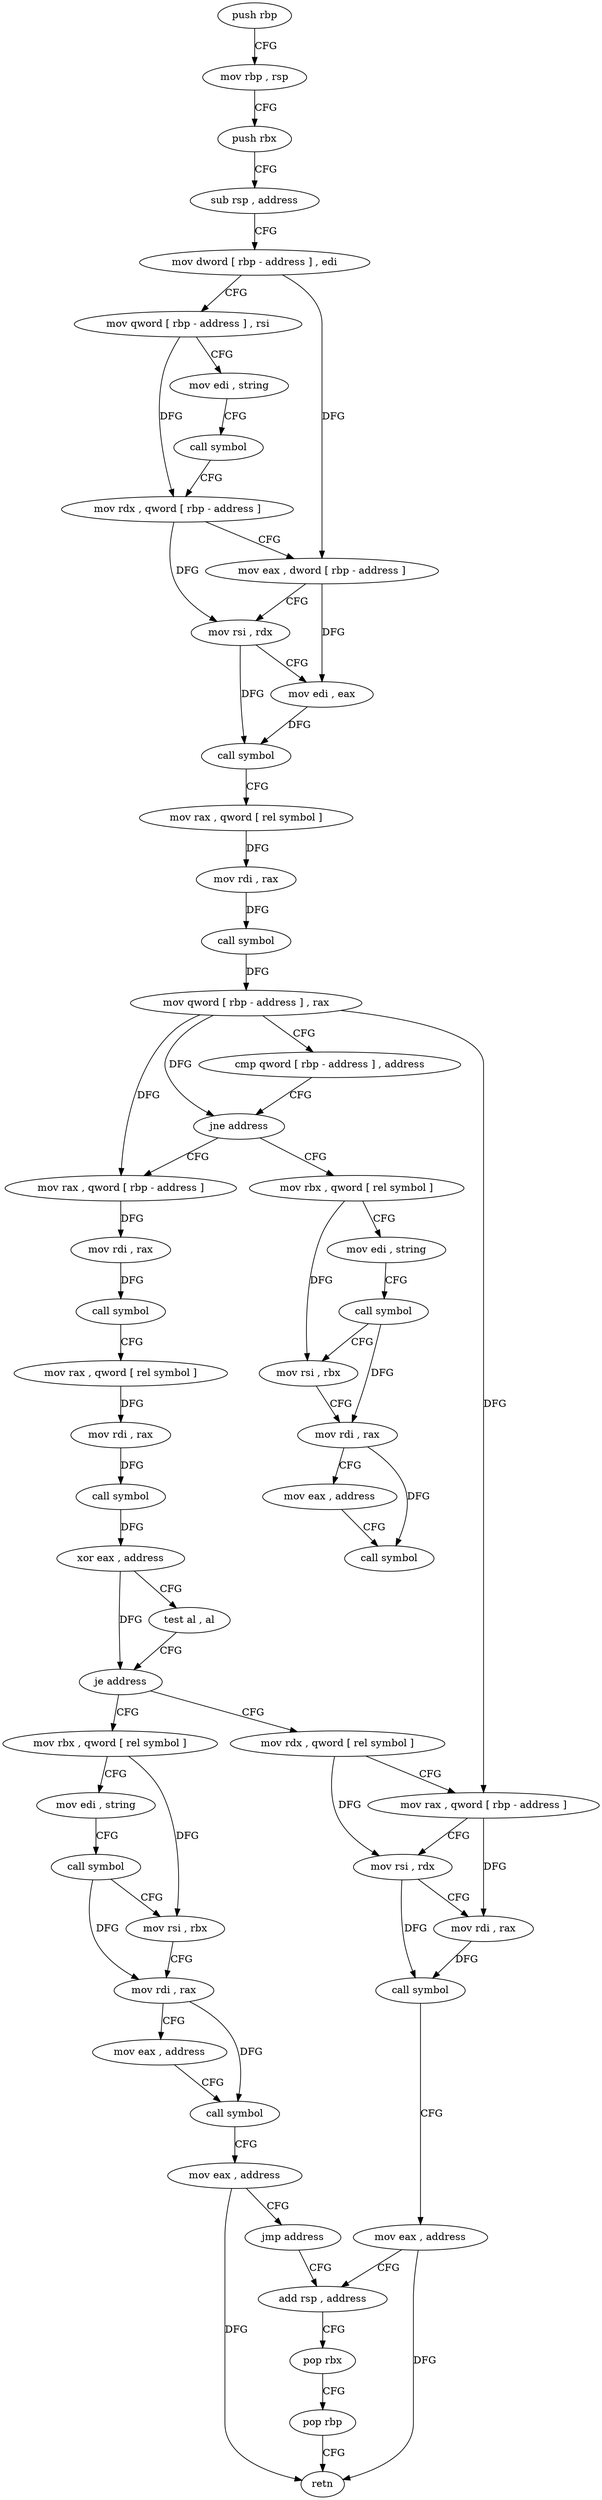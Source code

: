 digraph "func" {
"4221017" [label = "push rbp" ]
"4221018" [label = "mov rbp , rsp" ]
"4221021" [label = "push rbx" ]
"4221022" [label = "sub rsp , address" ]
"4221026" [label = "mov dword [ rbp - address ] , edi" ]
"4221029" [label = "mov qword [ rbp - address ] , rsi" ]
"4221033" [label = "mov edi , string" ]
"4221038" [label = "call symbol" ]
"4221043" [label = "mov rdx , qword [ rbp - address ]" ]
"4221047" [label = "mov eax , dword [ rbp - address ]" ]
"4221050" [label = "mov rsi , rdx" ]
"4221053" [label = "mov edi , eax" ]
"4221055" [label = "call symbol" ]
"4221060" [label = "mov rax , qword [ rel symbol ]" ]
"4221067" [label = "mov rdi , rax" ]
"4221070" [label = "call symbol" ]
"4221075" [label = "mov qword [ rbp - address ] , rax" ]
"4221079" [label = "cmp qword [ rbp - address ] , address" ]
"4221084" [label = "jne address" ]
"4221119" [label = "mov rax , qword [ rbp - address ]" ]
"4221086" [label = "mov rbx , qword [ rel symbol ]" ]
"4221123" [label = "mov rdi , rax" ]
"4221126" [label = "call symbol" ]
"4221131" [label = "mov rax , qword [ rel symbol ]" ]
"4221138" [label = "mov rdi , rax" ]
"4221141" [label = "call symbol" ]
"4221146" [label = "xor eax , address" ]
"4221149" [label = "test al , al" ]
"4221151" [label = "je address" ]
"4221193" [label = "mov rdx , qword [ rel symbol ]" ]
"4221153" [label = "mov rbx , qword [ rel symbol ]" ]
"4221093" [label = "mov edi , string" ]
"4221098" [label = "call symbol" ]
"4221103" [label = "mov rsi , rbx" ]
"4221106" [label = "mov rdi , rax" ]
"4221109" [label = "mov eax , address" ]
"4221114" [label = "call symbol" ]
"4221200" [label = "mov rax , qword [ rbp - address ]" ]
"4221204" [label = "mov rsi , rdx" ]
"4221207" [label = "mov rdi , rax" ]
"4221210" [label = "call symbol" ]
"4221215" [label = "mov eax , address" ]
"4221220" [label = "add rsp , address" ]
"4221160" [label = "mov edi , string" ]
"4221165" [label = "call symbol" ]
"4221170" [label = "mov rsi , rbx" ]
"4221173" [label = "mov rdi , rax" ]
"4221176" [label = "mov eax , address" ]
"4221181" [label = "call symbol" ]
"4221186" [label = "mov eax , address" ]
"4221191" [label = "jmp address" ]
"4221224" [label = "pop rbx" ]
"4221225" [label = "pop rbp" ]
"4221226" [label = "retn" ]
"4221017" -> "4221018" [ label = "CFG" ]
"4221018" -> "4221021" [ label = "CFG" ]
"4221021" -> "4221022" [ label = "CFG" ]
"4221022" -> "4221026" [ label = "CFG" ]
"4221026" -> "4221029" [ label = "CFG" ]
"4221026" -> "4221047" [ label = "DFG" ]
"4221029" -> "4221033" [ label = "CFG" ]
"4221029" -> "4221043" [ label = "DFG" ]
"4221033" -> "4221038" [ label = "CFG" ]
"4221038" -> "4221043" [ label = "CFG" ]
"4221043" -> "4221047" [ label = "CFG" ]
"4221043" -> "4221050" [ label = "DFG" ]
"4221047" -> "4221050" [ label = "CFG" ]
"4221047" -> "4221053" [ label = "DFG" ]
"4221050" -> "4221053" [ label = "CFG" ]
"4221050" -> "4221055" [ label = "DFG" ]
"4221053" -> "4221055" [ label = "DFG" ]
"4221055" -> "4221060" [ label = "CFG" ]
"4221060" -> "4221067" [ label = "DFG" ]
"4221067" -> "4221070" [ label = "DFG" ]
"4221070" -> "4221075" [ label = "DFG" ]
"4221075" -> "4221079" [ label = "CFG" ]
"4221075" -> "4221084" [ label = "DFG" ]
"4221075" -> "4221119" [ label = "DFG" ]
"4221075" -> "4221200" [ label = "DFG" ]
"4221079" -> "4221084" [ label = "CFG" ]
"4221084" -> "4221119" [ label = "CFG" ]
"4221084" -> "4221086" [ label = "CFG" ]
"4221119" -> "4221123" [ label = "DFG" ]
"4221086" -> "4221093" [ label = "CFG" ]
"4221086" -> "4221103" [ label = "DFG" ]
"4221123" -> "4221126" [ label = "DFG" ]
"4221126" -> "4221131" [ label = "CFG" ]
"4221131" -> "4221138" [ label = "DFG" ]
"4221138" -> "4221141" [ label = "DFG" ]
"4221141" -> "4221146" [ label = "DFG" ]
"4221146" -> "4221149" [ label = "CFG" ]
"4221146" -> "4221151" [ label = "DFG" ]
"4221149" -> "4221151" [ label = "CFG" ]
"4221151" -> "4221193" [ label = "CFG" ]
"4221151" -> "4221153" [ label = "CFG" ]
"4221193" -> "4221200" [ label = "CFG" ]
"4221193" -> "4221204" [ label = "DFG" ]
"4221153" -> "4221160" [ label = "CFG" ]
"4221153" -> "4221170" [ label = "DFG" ]
"4221093" -> "4221098" [ label = "CFG" ]
"4221098" -> "4221103" [ label = "CFG" ]
"4221098" -> "4221106" [ label = "DFG" ]
"4221103" -> "4221106" [ label = "CFG" ]
"4221106" -> "4221109" [ label = "CFG" ]
"4221106" -> "4221114" [ label = "DFG" ]
"4221109" -> "4221114" [ label = "CFG" ]
"4221200" -> "4221204" [ label = "CFG" ]
"4221200" -> "4221207" [ label = "DFG" ]
"4221204" -> "4221207" [ label = "CFG" ]
"4221204" -> "4221210" [ label = "DFG" ]
"4221207" -> "4221210" [ label = "DFG" ]
"4221210" -> "4221215" [ label = "CFG" ]
"4221215" -> "4221220" [ label = "CFG" ]
"4221215" -> "4221226" [ label = "DFG" ]
"4221220" -> "4221224" [ label = "CFG" ]
"4221160" -> "4221165" [ label = "CFG" ]
"4221165" -> "4221170" [ label = "CFG" ]
"4221165" -> "4221173" [ label = "DFG" ]
"4221170" -> "4221173" [ label = "CFG" ]
"4221173" -> "4221176" [ label = "CFG" ]
"4221173" -> "4221181" [ label = "DFG" ]
"4221176" -> "4221181" [ label = "CFG" ]
"4221181" -> "4221186" [ label = "CFG" ]
"4221186" -> "4221191" [ label = "CFG" ]
"4221186" -> "4221226" [ label = "DFG" ]
"4221191" -> "4221220" [ label = "CFG" ]
"4221224" -> "4221225" [ label = "CFG" ]
"4221225" -> "4221226" [ label = "CFG" ]
}
